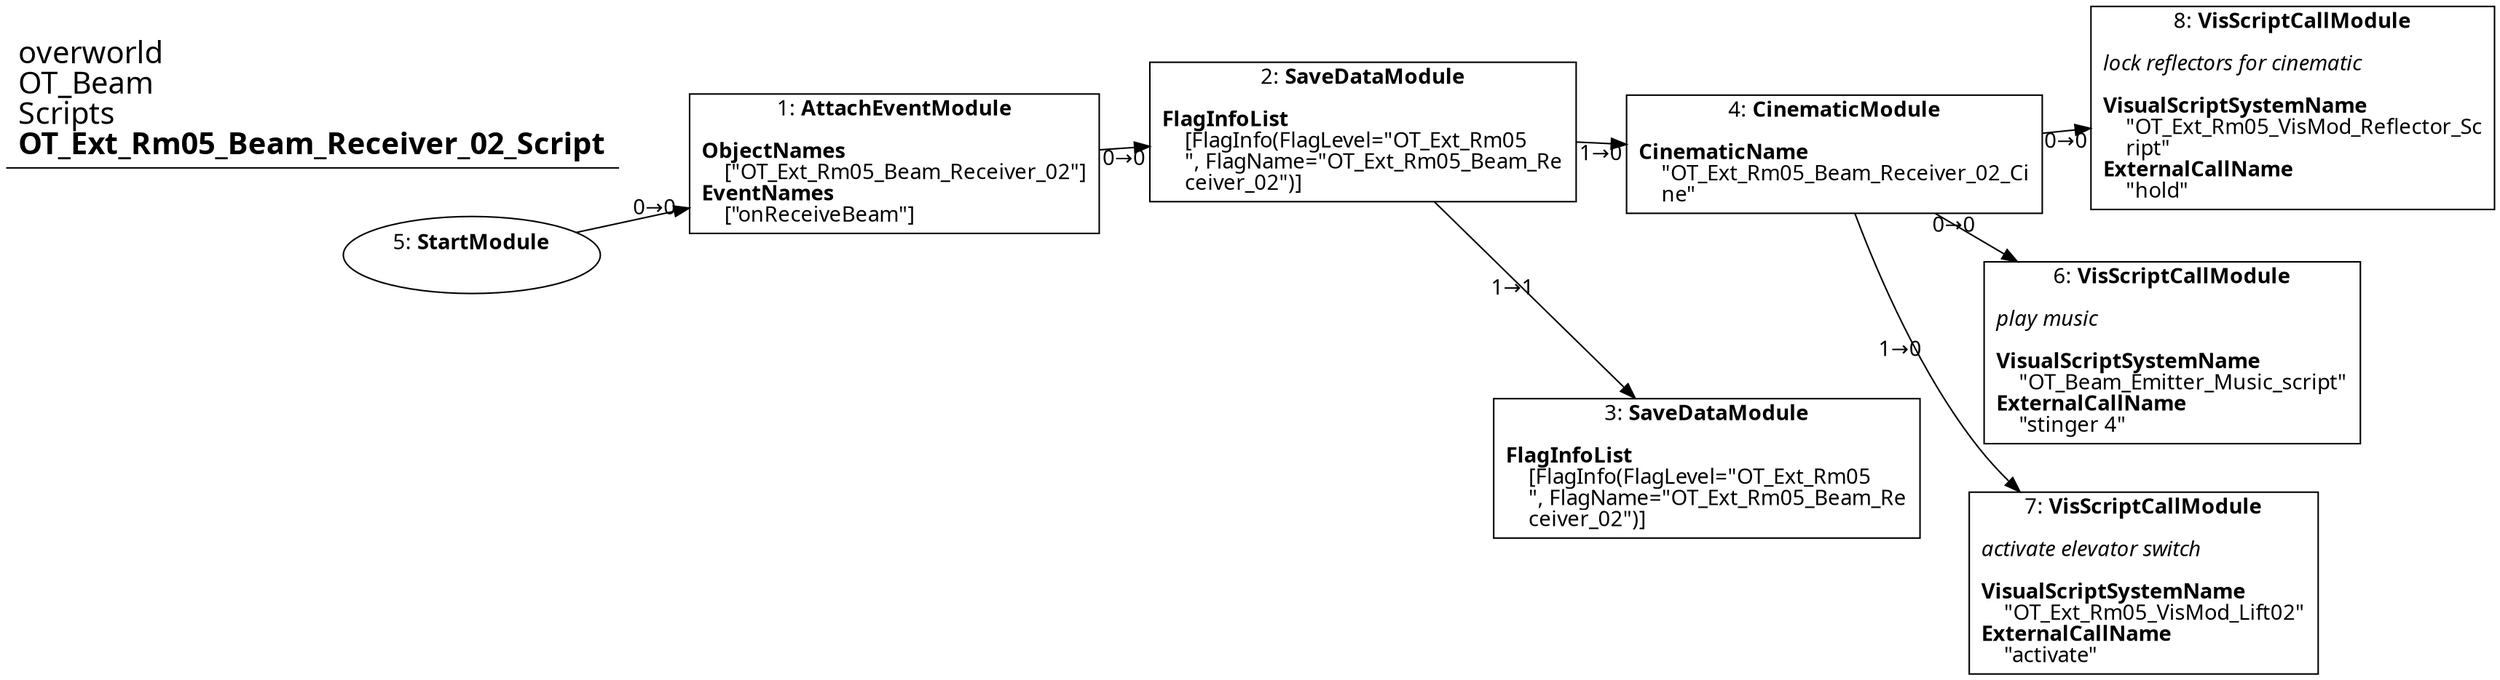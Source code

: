 digraph {
    layout = fdp;
    overlap = prism;
    sep = "+16";
    splines = spline;

    node [ shape = box ];

    graph [ fontname = "Segoe UI" ];
    node [ fontname = "Segoe UI" ];
    edge [ fontname = "Segoe UI" ];

    1 [ label = <1: <b>AttachEventModule</b><br/><br/><b>ObjectNames</b><br align="left"/>    [&quot;OT_Ext_Rm05_Beam_Receiver_02&quot;]<br align="left"/><b>EventNames</b><br align="left"/>    [&quot;onReceiveBeam&quot;]<br align="left"/>> ];
    1 [ pos = "0.178,-0.28800002!" ];
    1 -> 2 [ label = "0→0" ];

    2 [ label = <2: <b>SaveDataModule</b><br/><br/><b>FlagInfoList</b><br align="left"/>    [FlagInfo(FlagLevel=&quot;OT_Ext_Rm05<br align="left"/>    &quot;, FlagName=&quot;OT_Ext_Rm05_Beam_Re<br align="left"/>    ceiver_02&quot;)]<br align="left"/>> ];
    2 [ pos = "0.42100003,-0.28800002!" ];
    2 -> 4 [ label = "1→0" ];
    2 -> 3 [ label = "1→1" ];

    3 [ label = <3: <b>SaveDataModule</b><br/><br/><b>FlagInfoList</b><br align="left"/>    [FlagInfo(FlagLevel=&quot;OT_Ext_Rm05<br align="left"/>    &quot;, FlagName=&quot;OT_Ext_Rm05_Beam_Re<br align="left"/>    ceiver_02&quot;)]<br align="left"/>> ];
    3 [ pos = "0.702,-0.46600002!" ];

    4 [ label = <4: <b>CinematicModule</b><br/><br/><b>CinematicName</b><br align="left"/>    &quot;OT_Ext_Rm05_Beam_Receiver_02_Ci<br align="left"/>    ne&quot;<br align="left"/>> ];
    4 [ pos = "0.70400006,-0.31100002!" ];
    4 -> 6 [ label = "0→0" ];
    4 -> 7 [ label = "1→0" ];
    4 -> 8 [ label = "0→0" ];

    5 [ label = <5: <b>StartModule</b><br/><br/>> ];
    5 [ shape = oval ]
    5 [ pos = "-0.028,-0.28800002!" ];
    5 -> 1 [ label = "0→0" ];

    6 [ label = <6: <b>VisScriptCallModule</b><br/><br/><i>play music<br align="left"/></i><br align="left"/><b>VisualScriptSystemName</b><br align="left"/>    &quot;OT_Beam_Emitter_Music_script&quot;<br align="left"/><b>ExternalCallName</b><br align="left"/>    &quot;stinger 4&quot;<br align="left"/>> ];
    6 [ pos = "0.97700006,-0.40800002!" ];

    7 [ label = <7: <b>VisScriptCallModule</b><br/><br/><i>activate elevator switch<br align="left"/></i><br align="left"/><b>VisualScriptSystemName</b><br align="left"/>    &quot;OT_Ext_Rm05_VisMod_Lift02&quot;<br align="left"/><b>ExternalCallName</b><br align="left"/>    &quot;activate&quot;<br align="left"/>> ];
    7 [ pos = "0.98200005,-0.509!" ];

    8 [ label = <8: <b>VisScriptCallModule</b><br/><br/><i>lock reflectors for cinematic<br align="left"/></i><br align="left"/><b>VisualScriptSystemName</b><br align="left"/>    &quot;OT_Ext_Rm05_VisMod_Reflector_Sc<br align="left"/>    ript&quot;<br align="left"/><b>ExternalCallName</b><br align="left"/>    &quot;hold&quot;<br align="left"/>> ];
    8 [ pos = "0.9760001,-0.31100002!" ];

    title [ pos = "-0.029000001,-0.287!" ];
    title [ shape = underline ];
    title [ label = <<font point-size="20">overworld<br align="left"/>OT_Beam<br align="left"/>Scripts<br align="left"/><b>OT_Ext_Rm05_Beam_Receiver_02_Script</b><br align="left"/></font>> ];
}
